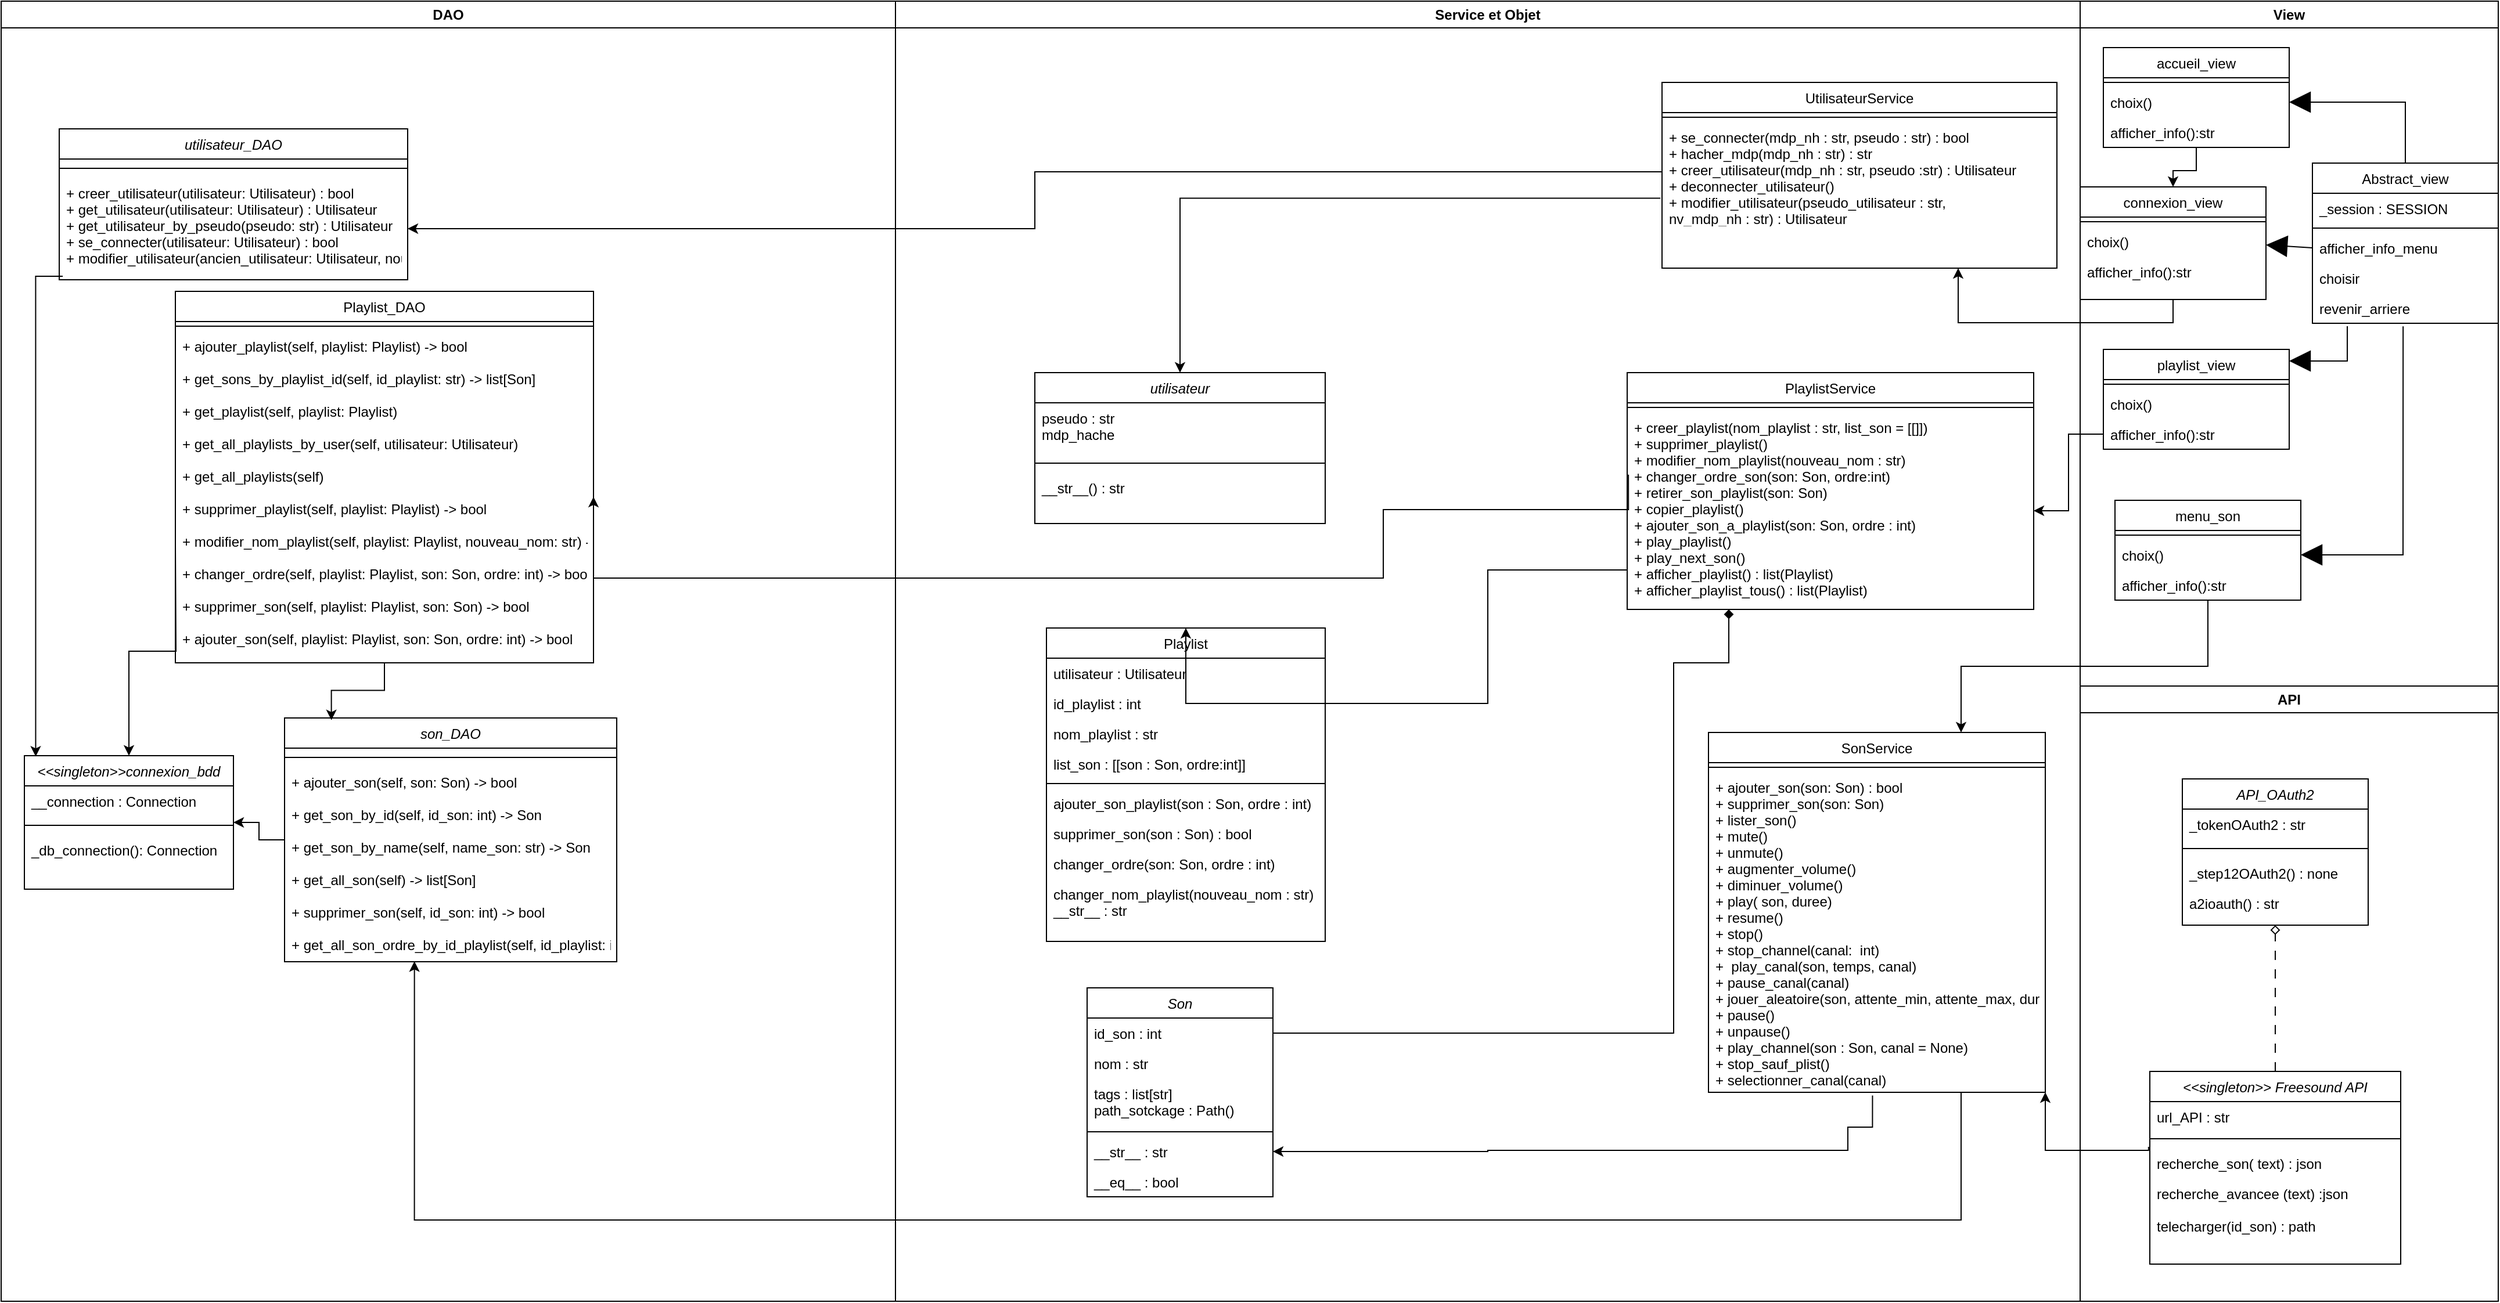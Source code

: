 <mxfile version="24.8.8">
  <diagram id="C5RBs43oDa-KdzZeNtuy" name="Page-1">
    <mxGraphModel dx="2920" dy="930" grid="1" gridSize="10" guides="1" tooltips="1" connect="1" arrows="1" fold="1" page="1" pageScale="1" pageWidth="827" pageHeight="1169" math="0" shadow="0">
      <root>
        <mxCell id="WIyWlLk6GJQsqaUBKTNV-0" />
        <mxCell id="WIyWlLk6GJQsqaUBKTNV-1" parent="WIyWlLk6GJQsqaUBKTNV-0" />
        <mxCell id="UJgr32r0x14f-edrb7Fj-38" value="View" style="swimlane;whiteSpace=wrap;html=1;" parent="WIyWlLk6GJQsqaUBKTNV-1" vertex="1">
          <mxGeometry x="1170" y="80" width="360" height="590" as="geometry" />
        </mxCell>
        <mxCell id="UJgr32r0x14f-edrb7Fj-39" value="Abstract_view" style="swimlane;fontStyle=0;align=center;verticalAlign=top;childLayout=stackLayout;horizontal=1;startSize=26;horizontalStack=0;resizeParent=1;resizeLast=0;collapsible=1;marginBottom=0;rounded=0;shadow=0;strokeWidth=1;" parent="UJgr32r0x14f-edrb7Fj-38" vertex="1">
          <mxGeometry x="200" y="139.5" width="160" height="138" as="geometry">
            <mxRectangle x="340" y="380" width="170" height="26" as="alternateBounds" />
          </mxGeometry>
        </mxCell>
        <mxCell id="UJgr32r0x14f-edrb7Fj-40" value="_session : SESSION" style="text;align=left;verticalAlign=top;spacingLeft=4;spacingRight=4;overflow=hidden;rotatable=0;points=[[0,0.5],[1,0.5]];portConstraint=eastwest;" parent="UJgr32r0x14f-edrb7Fj-39" vertex="1">
          <mxGeometry y="26" width="160" height="26" as="geometry" />
        </mxCell>
        <mxCell id="UJgr32r0x14f-edrb7Fj-41" value="" style="line;html=1;strokeWidth=1;align=left;verticalAlign=middle;spacingTop=-1;spacingLeft=3;spacingRight=3;rotatable=0;labelPosition=right;points=[];portConstraint=eastwest;" parent="UJgr32r0x14f-edrb7Fj-39" vertex="1">
          <mxGeometry y="52" width="160" height="8" as="geometry" />
        </mxCell>
        <mxCell id="UJgr32r0x14f-edrb7Fj-107" value="afficher_info_menu" style="text;align=left;verticalAlign=top;spacingLeft=4;spacingRight=4;overflow=hidden;rotatable=0;points=[[0,0.5],[1,0.5]];portConstraint=eastwest;" parent="UJgr32r0x14f-edrb7Fj-39" vertex="1">
          <mxGeometry y="60" width="160" height="26" as="geometry" />
        </mxCell>
        <mxCell id="UJgr32r0x14f-edrb7Fj-108" value="choisir" style="text;align=left;verticalAlign=top;spacingLeft=4;spacingRight=4;overflow=hidden;rotatable=0;points=[[0,0.5],[1,0.5]];portConstraint=eastwest;" parent="UJgr32r0x14f-edrb7Fj-39" vertex="1">
          <mxGeometry y="86" width="160" height="26" as="geometry" />
        </mxCell>
        <mxCell id="UJgr32r0x14f-edrb7Fj-109" value="revenir_arriere" style="text;align=left;verticalAlign=top;spacingLeft=4;spacingRight=4;overflow=hidden;rotatable=0;points=[[0,0.5],[1,0.5]];portConstraint=eastwest;" parent="UJgr32r0x14f-edrb7Fj-39" vertex="1">
          <mxGeometry y="112" width="160" height="26" as="geometry" />
        </mxCell>
        <mxCell id="VLZR5v5O_BQbN2B3aegR-58" style="edgeStyle=orthogonalEdgeStyle;rounded=0;orthogonalLoop=1;jettySize=auto;html=1;entryX=0.5;entryY=0;entryDx=0;entryDy=0;" parent="UJgr32r0x14f-edrb7Fj-38" source="UJgr32r0x14f-edrb7Fj-42" target="UJgr32r0x14f-edrb7Fj-45" edge="1">
          <mxGeometry relative="1" as="geometry" />
        </mxCell>
        <mxCell id="UJgr32r0x14f-edrb7Fj-42" value="accueil_view" style="swimlane;fontStyle=0;align=center;verticalAlign=top;childLayout=stackLayout;horizontal=1;startSize=26;horizontalStack=0;resizeParent=1;resizeLast=0;collapsible=1;marginBottom=0;rounded=0;shadow=0;strokeWidth=1;" parent="UJgr32r0x14f-edrb7Fj-38" vertex="1">
          <mxGeometry x="20" y="40" width="160" height="86" as="geometry">
            <mxRectangle x="340" y="380" width="170" height="26" as="alternateBounds" />
          </mxGeometry>
        </mxCell>
        <mxCell id="UJgr32r0x14f-edrb7Fj-44" value="" style="line;html=1;strokeWidth=1;align=left;verticalAlign=middle;spacingTop=-1;spacingLeft=3;spacingRight=3;rotatable=0;labelPosition=right;points=[];portConstraint=eastwest;" parent="UJgr32r0x14f-edrb7Fj-42" vertex="1">
          <mxGeometry y="26" width="160" height="8" as="geometry" />
        </mxCell>
        <mxCell id="VLZR5v5O_BQbN2B3aegR-35" value="choix()" style="text;align=left;verticalAlign=top;spacingLeft=4;spacingRight=4;overflow=hidden;rotatable=0;points=[[0,0.5],[1,0.5]];portConstraint=eastwest;" parent="UJgr32r0x14f-edrb7Fj-42" vertex="1">
          <mxGeometry y="34" width="160" height="26" as="geometry" />
        </mxCell>
        <mxCell id="VLZR5v5O_BQbN2B3aegR-39" value="afficher_info():str" style="text;align=left;verticalAlign=top;spacingLeft=4;spacingRight=4;overflow=hidden;rotatable=0;points=[[0,0.5],[1,0.5]];portConstraint=eastwest;" parent="UJgr32r0x14f-edrb7Fj-42" vertex="1">
          <mxGeometry y="60" width="160" height="26" as="geometry" />
        </mxCell>
        <mxCell id="UJgr32r0x14f-edrb7Fj-45" value="connexion_view" style="swimlane;fontStyle=0;align=center;verticalAlign=top;childLayout=stackLayout;horizontal=1;startSize=26;horizontalStack=0;resizeParent=1;resizeLast=0;collapsible=1;marginBottom=0;rounded=0;shadow=0;strokeWidth=1;" parent="UJgr32r0x14f-edrb7Fj-38" vertex="1">
          <mxGeometry y="160" width="160" height="97" as="geometry">
            <mxRectangle x="340" y="380" width="170" height="26" as="alternateBounds" />
          </mxGeometry>
        </mxCell>
        <mxCell id="UJgr32r0x14f-edrb7Fj-47" value="" style="line;html=1;strokeWidth=1;align=left;verticalAlign=middle;spacingTop=-1;spacingLeft=3;spacingRight=3;rotatable=0;labelPosition=right;points=[];portConstraint=eastwest;" parent="UJgr32r0x14f-edrb7Fj-45" vertex="1">
          <mxGeometry y="26" width="160" height="8" as="geometry" />
        </mxCell>
        <mxCell id="VLZR5v5O_BQbN2B3aegR-36" value="choix()" style="text;align=left;verticalAlign=top;spacingLeft=4;spacingRight=4;overflow=hidden;rotatable=0;points=[[0,0.5],[1,0.5]];portConstraint=eastwest;" parent="UJgr32r0x14f-edrb7Fj-45" vertex="1">
          <mxGeometry y="34" width="160" height="26" as="geometry" />
        </mxCell>
        <mxCell id="VLZR5v5O_BQbN2B3aegR-40" value="afficher_info():str" style="text;align=left;verticalAlign=top;spacingLeft=4;spacingRight=4;overflow=hidden;rotatable=0;points=[[0,0.5],[1,0.5]];portConstraint=eastwest;" parent="UJgr32r0x14f-edrb7Fj-45" vertex="1">
          <mxGeometry y="60" width="160" height="26" as="geometry" />
        </mxCell>
        <mxCell id="UJgr32r0x14f-edrb7Fj-51" value="playlist_view" style="swimlane;fontStyle=0;align=center;verticalAlign=top;childLayout=stackLayout;horizontal=1;startSize=26;horizontalStack=0;resizeParent=1;resizeLast=0;collapsible=1;marginBottom=0;rounded=0;shadow=0;strokeWidth=1;" parent="UJgr32r0x14f-edrb7Fj-38" vertex="1">
          <mxGeometry x="20" y="300" width="160" height="86" as="geometry">
            <mxRectangle x="340" y="380" width="170" height="26" as="alternateBounds" />
          </mxGeometry>
        </mxCell>
        <mxCell id="UJgr32r0x14f-edrb7Fj-53" value="" style="line;html=1;strokeWidth=1;align=left;verticalAlign=middle;spacingTop=-1;spacingLeft=3;spacingRight=3;rotatable=0;labelPosition=right;points=[];portConstraint=eastwest;" parent="UJgr32r0x14f-edrb7Fj-51" vertex="1">
          <mxGeometry y="26" width="160" height="8" as="geometry" />
        </mxCell>
        <mxCell id="VLZR5v5O_BQbN2B3aegR-37" value="choix()" style="text;align=left;verticalAlign=top;spacingLeft=4;spacingRight=4;overflow=hidden;rotatable=0;points=[[0,0.5],[1,0.5]];portConstraint=eastwest;" parent="UJgr32r0x14f-edrb7Fj-51" vertex="1">
          <mxGeometry y="34" width="160" height="26" as="geometry" />
        </mxCell>
        <mxCell id="VLZR5v5O_BQbN2B3aegR-42" value="afficher_info():str" style="text;align=left;verticalAlign=top;spacingLeft=4;spacingRight=4;overflow=hidden;rotatable=0;points=[[0,0.5],[1,0.5]];portConstraint=eastwest;" parent="UJgr32r0x14f-edrb7Fj-51" vertex="1">
          <mxGeometry y="60" width="160" height="26" as="geometry" />
        </mxCell>
        <mxCell id="xGXVGMgRgatBavG7CIp4-12" value="menu_son" style="swimlane;fontStyle=0;align=center;verticalAlign=top;childLayout=stackLayout;horizontal=1;startSize=26;horizontalStack=0;resizeParent=1;resizeLast=0;collapsible=1;marginBottom=0;rounded=0;shadow=0;strokeWidth=1;" parent="UJgr32r0x14f-edrb7Fj-38" vertex="1">
          <mxGeometry x="30" y="430" width="160" height="86" as="geometry">
            <mxRectangle x="340" y="380" width="170" height="26" as="alternateBounds" />
          </mxGeometry>
        </mxCell>
        <mxCell id="xGXVGMgRgatBavG7CIp4-13" value="" style="line;html=1;strokeWidth=1;align=left;verticalAlign=middle;spacingTop=-1;spacingLeft=3;spacingRight=3;rotatable=0;labelPosition=right;points=[];portConstraint=eastwest;" parent="xGXVGMgRgatBavG7CIp4-12" vertex="1">
          <mxGeometry y="26" width="160" height="8" as="geometry" />
        </mxCell>
        <mxCell id="xGXVGMgRgatBavG7CIp4-14" value="choix()" style="text;align=left;verticalAlign=top;spacingLeft=4;spacingRight=4;overflow=hidden;rotatable=0;points=[[0,0.5],[1,0.5]];portConstraint=eastwest;" parent="xGXVGMgRgatBavG7CIp4-12" vertex="1">
          <mxGeometry y="34" width="160" height="26" as="geometry" />
        </mxCell>
        <mxCell id="xGXVGMgRgatBavG7CIp4-15" value="afficher_info():str" style="text;align=left;verticalAlign=top;spacingLeft=4;spacingRight=4;overflow=hidden;rotatable=0;points=[[0,0.5],[1,0.5]];portConstraint=eastwest;" parent="xGXVGMgRgatBavG7CIp4-12" vertex="1">
          <mxGeometry y="60" width="160" height="26" as="geometry" />
        </mxCell>
        <mxCell id="QGiDM8GwNloymbUeOode-0" value="" style="endArrow=block;endSize=16;endFill=1;html=1;rounded=0;exitX=0.5;exitY=0;exitDx=0;exitDy=0;entryX=1;entryY=0.5;entryDx=0;entryDy=0;" edge="1" parent="UJgr32r0x14f-edrb7Fj-38" source="UJgr32r0x14f-edrb7Fj-39" target="VLZR5v5O_BQbN2B3aegR-35">
          <mxGeometry x="0.059" y="-28" width="160" relative="1" as="geometry">
            <mxPoint x="250" y="50.0" as="sourcePoint" />
            <mxPoint x="410" y="50.0" as="targetPoint" />
            <Array as="points">
              <mxPoint x="280" y="87" />
            </Array>
            <mxPoint as="offset" />
          </mxGeometry>
        </mxCell>
        <mxCell id="QGiDM8GwNloymbUeOode-3" value="" style="endArrow=block;endSize=16;endFill=1;html=1;rounded=0;exitX=0;exitY=0.5;exitDx=0;exitDy=0;entryX=1;entryY=0.5;entryDx=0;entryDy=0;" edge="1" parent="UJgr32r0x14f-edrb7Fj-38" source="UJgr32r0x14f-edrb7Fj-107">
          <mxGeometry x="0.059" y="-28" width="160" relative="1" as="geometry">
            <mxPoint x="280" y="255.5" as="sourcePoint" />
            <mxPoint x="160" y="210" as="targetPoint" />
            <Array as="points" />
            <mxPoint as="offset" />
          </mxGeometry>
        </mxCell>
        <mxCell id="QGiDM8GwNloymbUeOode-4" value="" style="endArrow=block;endSize=16;endFill=1;html=1;rounded=0;entryX=1;entryY=0.5;entryDx=0;entryDy=0;" edge="1" parent="UJgr32r0x14f-edrb7Fj-38">
          <mxGeometry x="0.059" y="-28" width="160" relative="1" as="geometry">
            <mxPoint x="230" y="280" as="sourcePoint" />
            <mxPoint x="180" y="310" as="targetPoint" />
            <Array as="points">
              <mxPoint x="230" y="310" />
            </Array>
            <mxPoint as="offset" />
          </mxGeometry>
        </mxCell>
        <mxCell id="QGiDM8GwNloymbUeOode-9" value="" style="endArrow=block;endSize=16;endFill=1;html=1;rounded=0;exitX=0.488;exitY=1.1;exitDx=0;exitDy=0;exitPerimeter=0;entryX=1;entryY=0.5;entryDx=0;entryDy=0;" edge="1" parent="UJgr32r0x14f-edrb7Fj-38" source="UJgr32r0x14f-edrb7Fj-109" target="xGXVGMgRgatBavG7CIp4-14">
          <mxGeometry x="0.059" y="-28" width="160" relative="1" as="geometry">
            <mxPoint x="240" y="290" as="sourcePoint" />
            <mxPoint x="278" y="490" as="targetPoint" />
            <Array as="points">
              <mxPoint x="278" y="477" />
            </Array>
            <mxPoint as="offset" />
          </mxGeometry>
        </mxCell>
        <mxCell id="UJgr32r0x14f-edrb7Fj-54" value="API" style="swimlane;whiteSpace=wrap;html=1;" parent="WIyWlLk6GJQsqaUBKTNV-1" vertex="1">
          <mxGeometry x="1170" y="670" width="360" height="530" as="geometry">
            <mxRectangle x="1170" y="670" width="60" height="30" as="alternateBounds" />
          </mxGeometry>
        </mxCell>
        <mxCell id="UJgr32r0x14f-edrb7Fj-5" value="&lt;&lt;singleton&gt;&gt; Freesound API" style="swimlane;fontStyle=2;align=center;verticalAlign=top;childLayout=stackLayout;horizontal=1;startSize=26;horizontalStack=0;resizeParent=1;resizeLast=0;collapsible=1;marginBottom=0;rounded=0;shadow=0;strokeWidth=1;" parent="UJgr32r0x14f-edrb7Fj-54" vertex="1">
          <mxGeometry x="60" y="332" width="216" height="166" as="geometry">
            <mxRectangle x="230" y="140" width="160" height="26" as="alternateBounds" />
          </mxGeometry>
        </mxCell>
        <mxCell id="UJgr32r0x14f-edrb7Fj-6" value="url_API : str" style="text;align=left;verticalAlign=top;spacingLeft=4;spacingRight=4;overflow=hidden;rotatable=0;points=[[0,0.5],[1,0.5]];portConstraint=eastwest;" parent="UJgr32r0x14f-edrb7Fj-5" vertex="1">
          <mxGeometry y="26" width="216" height="24" as="geometry" />
        </mxCell>
        <mxCell id="UJgr32r0x14f-edrb7Fj-10" value="" style="line;html=1;strokeWidth=1;align=left;verticalAlign=middle;spacingTop=-1;spacingLeft=3;spacingRight=3;rotatable=0;labelPosition=right;points=[];portConstraint=eastwest;" parent="UJgr32r0x14f-edrb7Fj-5" vertex="1">
          <mxGeometry y="50" width="216" height="16" as="geometry" />
        </mxCell>
        <mxCell id="UJgr32r0x14f-edrb7Fj-11" value="recherche_son( text) : json" style="text;align=left;verticalAlign=top;spacingLeft=4;spacingRight=4;overflow=hidden;rotatable=0;points=[[0,0.5],[1,0.5]];portConstraint=eastwest;rounded=0;shadow=0;html=0;" parent="UJgr32r0x14f-edrb7Fj-5" vertex="1">
          <mxGeometry y="66" width="216" height="26" as="geometry" />
        </mxCell>
        <mxCell id="UJgr32r0x14f-edrb7Fj-12" value="recherche_avancee (text) :json" style="text;align=left;verticalAlign=top;spacingLeft=4;spacingRight=4;overflow=hidden;rotatable=0;points=[[0,0.5],[1,0.5]];portConstraint=eastwest;" parent="UJgr32r0x14f-edrb7Fj-5" vertex="1">
          <mxGeometry y="92" width="216" height="28" as="geometry" />
        </mxCell>
        <mxCell id="k4YyRH8g6qEMDZz-mZ2C-24" value="telecharger(id_son) : path" style="text;align=left;verticalAlign=top;spacingLeft=4;spacingRight=4;overflow=hidden;rotatable=0;points=[[0,0.5],[1,0.5]];portConstraint=eastwest;rounded=0;shadow=0;html=0;" parent="UJgr32r0x14f-edrb7Fj-5" vertex="1">
          <mxGeometry y="120" width="216" height="26" as="geometry" />
        </mxCell>
        <mxCell id="UJgr32r0x14f-edrb7Fj-13" value="API_OAuth2" style="swimlane;fontStyle=2;align=center;verticalAlign=top;childLayout=stackLayout;horizontal=1;startSize=26;horizontalStack=0;resizeParent=1;resizeLast=0;collapsible=1;marginBottom=0;rounded=0;shadow=0;strokeWidth=1;" parent="UJgr32r0x14f-edrb7Fj-54" vertex="1">
          <mxGeometry x="88" y="80" width="160" height="126" as="geometry">
            <mxRectangle x="230" y="140" width="160" height="26" as="alternateBounds" />
          </mxGeometry>
        </mxCell>
        <mxCell id="UJgr32r0x14f-edrb7Fj-14" value="_tokenOAuth2 : str" style="text;align=left;verticalAlign=top;spacingLeft=4;spacingRight=4;overflow=hidden;rotatable=0;points=[[0,0.5],[1,0.5]];portConstraint=eastwest;" parent="UJgr32r0x14f-edrb7Fj-13" vertex="1">
          <mxGeometry y="26" width="160" height="26" as="geometry" />
        </mxCell>
        <mxCell id="UJgr32r0x14f-edrb7Fj-18" value="" style="line;html=1;strokeWidth=1;align=left;verticalAlign=middle;spacingTop=-1;spacingLeft=3;spacingRight=3;rotatable=0;labelPosition=right;points=[];portConstraint=eastwest;" parent="UJgr32r0x14f-edrb7Fj-13" vertex="1">
          <mxGeometry y="52" width="160" height="16" as="geometry" />
        </mxCell>
        <mxCell id="UJgr32r0x14f-edrb7Fj-19" value="_step12OAuth2() : none" style="text;align=left;verticalAlign=top;spacingLeft=4;spacingRight=4;overflow=hidden;rotatable=0;points=[[0,0.5],[1,0.5]];portConstraint=eastwest;rounded=0;shadow=0;html=0;" parent="UJgr32r0x14f-edrb7Fj-13" vertex="1">
          <mxGeometry y="68" width="160" height="26" as="geometry" />
        </mxCell>
        <mxCell id="UJgr32r0x14f-edrb7Fj-20" value="a2ioauth() : str" style="text;align=left;verticalAlign=top;spacingLeft=4;spacingRight=4;overflow=hidden;rotatable=0;points=[[0,0.5],[1,0.5]];portConstraint=eastwest;" parent="UJgr32r0x14f-edrb7Fj-13" vertex="1">
          <mxGeometry y="94" width="160" height="32" as="geometry" />
        </mxCell>
        <mxCell id="UJgr32r0x14f-edrb7Fj-104" style="edgeStyle=orthogonalEdgeStyle;rounded=0;orthogonalLoop=1;jettySize=auto;html=1;endArrow=diamond;endFill=0;dashed=1;dashPattern=8 8;" parent="UJgr32r0x14f-edrb7Fj-54" source="UJgr32r0x14f-edrb7Fj-5" target="UJgr32r0x14f-edrb7Fj-13" edge="1">
          <mxGeometry relative="1" as="geometry">
            <mxPoint x="170" y="210" as="targetPoint" />
          </mxGeometry>
        </mxCell>
        <mxCell id="UJgr32r0x14f-edrb7Fj-88" value="Service et Objet" style="swimlane;whiteSpace=wrap;html=1;startSize=23;" parent="WIyWlLk6GJQsqaUBKTNV-1" vertex="1">
          <mxGeometry x="150" y="80" width="1020" height="1120" as="geometry" />
        </mxCell>
        <mxCell id="k4YyRH8g6qEMDZz-mZ2C-4" value="Son" style="swimlane;fontStyle=2;align=center;verticalAlign=top;childLayout=stackLayout;horizontal=1;startSize=26;horizontalStack=0;resizeParent=1;resizeLast=0;collapsible=1;marginBottom=0;rounded=0;shadow=0;strokeWidth=1;" parent="UJgr32r0x14f-edrb7Fj-88" vertex="1">
          <mxGeometry x="165" y="850" width="160" height="180" as="geometry">
            <mxRectangle x="230" y="140" width="160" height="26" as="alternateBounds" />
          </mxGeometry>
        </mxCell>
        <mxCell id="k4YyRH8g6qEMDZz-mZ2C-5" value="id_son : int" style="text;align=left;verticalAlign=top;spacingLeft=4;spacingRight=4;overflow=hidden;rotatable=0;points=[[0,0.5],[1,0.5]];portConstraint=eastwest;rounded=0;shadow=0;html=0;" parent="k4YyRH8g6qEMDZz-mZ2C-4" vertex="1">
          <mxGeometry y="26" width="160" height="26" as="geometry" />
        </mxCell>
        <mxCell id="k4YyRH8g6qEMDZz-mZ2C-6" value="nom : str" style="text;align=left;verticalAlign=top;spacingLeft=4;spacingRight=4;overflow=hidden;rotatable=0;points=[[0,0.5],[1,0.5]];portConstraint=eastwest;rounded=0;shadow=0;html=0;" parent="k4YyRH8g6qEMDZz-mZ2C-4" vertex="1">
          <mxGeometry y="52" width="160" height="26" as="geometry" />
        </mxCell>
        <mxCell id="k4YyRH8g6qEMDZz-mZ2C-7" value="tags : list[str]&#xa;path_sotckage : Path()" style="text;align=left;verticalAlign=top;spacingLeft=4;spacingRight=4;overflow=hidden;rotatable=0;points=[[0,0.5],[1,0.5]];portConstraint=eastwest;rounded=0;shadow=0;html=0;" parent="k4YyRH8g6qEMDZz-mZ2C-4" vertex="1">
          <mxGeometry y="78" width="160" height="42" as="geometry" />
        </mxCell>
        <mxCell id="k4YyRH8g6qEMDZz-mZ2C-8" value="" style="line;html=1;strokeWidth=1;align=left;verticalAlign=middle;spacingTop=-1;spacingLeft=3;spacingRight=3;rotatable=0;labelPosition=right;points=[];portConstraint=eastwest;" parent="k4YyRH8g6qEMDZz-mZ2C-4" vertex="1">
          <mxGeometry y="120" width="160" height="8" as="geometry" />
        </mxCell>
        <mxCell id="k4YyRH8g6qEMDZz-mZ2C-9" value="__str__ : str" style="text;align=left;verticalAlign=top;spacingLeft=4;spacingRight=4;overflow=hidden;rotatable=0;points=[[0,0.5],[1,0.5]];portConstraint=eastwest;" parent="k4YyRH8g6qEMDZz-mZ2C-4" vertex="1">
          <mxGeometry y="128" width="160" height="26" as="geometry" />
        </mxCell>
        <mxCell id="k4YyRH8g6qEMDZz-mZ2C-10" value="__eq__ : bool" style="text;align=left;verticalAlign=top;spacingLeft=4;spacingRight=4;overflow=hidden;rotatable=0;points=[[0,0.5],[1,0.5]];portConstraint=eastwest;" parent="k4YyRH8g6qEMDZz-mZ2C-4" vertex="1">
          <mxGeometry y="154" width="160" height="26" as="geometry" />
        </mxCell>
        <mxCell id="VLZR5v5O_BQbN2B3aegR-53" style="edgeStyle=orthogonalEdgeStyle;rounded=0;orthogonalLoop=1;jettySize=auto;html=1;endArrow=diamond;endFill=1;exitX=1;exitY=0.5;exitDx=0;exitDy=0;entryX=0.25;entryY=1;entryDx=0;entryDy=0;" parent="UJgr32r0x14f-edrb7Fj-88" source="k4YyRH8g6qEMDZz-mZ2C-5" target="7O-AZKerB7MyMsO3pKYQ-2" edge="1">
          <mxGeometry relative="1" as="geometry">
            <mxPoint x="446.56" y="907.96" as="sourcePoint" />
            <mxPoint x="669.0" y="670.0" as="targetPoint" />
            <Array as="points">
              <mxPoint x="670" y="889" />
              <mxPoint x="670" y="570" />
              <mxPoint x="718" y="570" />
            </Array>
          </mxGeometry>
        </mxCell>
        <mxCell id="k4YyRH8g6qEMDZz-mZ2C-11" value="Playlist" style="swimlane;fontStyle=0;align=center;verticalAlign=top;childLayout=stackLayout;horizontal=1;startSize=26;horizontalStack=0;resizeParent=1;resizeLast=0;collapsible=1;marginBottom=0;rounded=0;shadow=0;strokeWidth=1;" parent="UJgr32r0x14f-edrb7Fj-88" vertex="1">
          <mxGeometry x="130" y="540" width="240" height="270" as="geometry">
            <mxRectangle x="550" y="140" width="160" height="26" as="alternateBounds" />
          </mxGeometry>
        </mxCell>
        <mxCell id="k4YyRH8g6qEMDZz-mZ2C-12" value="utilisateur : Utilisateur" style="text;align=left;verticalAlign=top;spacingLeft=4;spacingRight=4;overflow=hidden;rotatable=0;points=[[0,0.5],[1,0.5]];portConstraint=eastwest;" parent="k4YyRH8g6qEMDZz-mZ2C-11" vertex="1">
          <mxGeometry y="26" width="240" height="26" as="geometry" />
        </mxCell>
        <mxCell id="k4YyRH8g6qEMDZz-mZ2C-13" value="id_playlist : int" style="text;align=left;verticalAlign=top;spacingLeft=4;spacingRight=4;overflow=hidden;rotatable=0;points=[[0,0.5],[1,0.5]];portConstraint=eastwest;" parent="k4YyRH8g6qEMDZz-mZ2C-11" vertex="1">
          <mxGeometry y="52" width="240" height="26" as="geometry" />
        </mxCell>
        <mxCell id="k4YyRH8g6qEMDZz-mZ2C-14" value="nom_playlist : str" style="text;align=left;verticalAlign=top;spacingLeft=4;spacingRight=4;overflow=hidden;rotatable=0;points=[[0,0.5],[1,0.5]];portConstraint=eastwest;" parent="k4YyRH8g6qEMDZz-mZ2C-11" vertex="1">
          <mxGeometry y="78" width="240" height="26" as="geometry" />
        </mxCell>
        <mxCell id="k4YyRH8g6qEMDZz-mZ2C-15" value="list_son : [[son : Son, ordre:int]]" style="text;align=left;verticalAlign=top;spacingLeft=4;spacingRight=4;overflow=hidden;rotatable=0;points=[[0,0.5],[1,0.5]];portConstraint=eastwest;" parent="k4YyRH8g6qEMDZz-mZ2C-11" vertex="1">
          <mxGeometry y="104" width="240" height="26" as="geometry" />
        </mxCell>
        <mxCell id="k4YyRH8g6qEMDZz-mZ2C-16" value="" style="line;html=1;strokeWidth=1;align=left;verticalAlign=middle;spacingTop=-1;spacingLeft=3;spacingRight=3;rotatable=0;labelPosition=right;points=[];portConstraint=eastwest;" parent="k4YyRH8g6qEMDZz-mZ2C-11" vertex="1">
          <mxGeometry y="130" width="240" height="8" as="geometry" />
        </mxCell>
        <mxCell id="k4YyRH8g6qEMDZz-mZ2C-17" value="ajouter_son_playlist(son : Son, ordre : int)" style="text;align=left;verticalAlign=top;spacingLeft=4;spacingRight=4;overflow=hidden;rotatable=0;points=[[0,0.5],[1,0.5]];portConstraint=eastwest;" parent="k4YyRH8g6qEMDZz-mZ2C-11" vertex="1">
          <mxGeometry y="138" width="240" height="26" as="geometry" />
        </mxCell>
        <mxCell id="k4YyRH8g6qEMDZz-mZ2C-18" value="supprimer_son(son : Son) : bool" style="text;align=left;verticalAlign=top;spacingLeft=4;spacingRight=4;overflow=hidden;rotatable=0;points=[[0,0.5],[1,0.5]];portConstraint=eastwest;" parent="k4YyRH8g6qEMDZz-mZ2C-11" vertex="1">
          <mxGeometry y="164" width="240" height="26" as="geometry" />
        </mxCell>
        <mxCell id="k4YyRH8g6qEMDZz-mZ2C-19" value="changer_ordre(son: Son, ordre : int)" style="text;align=left;verticalAlign=top;spacingLeft=4;spacingRight=4;overflow=hidden;rotatable=0;points=[[0,0.5],[1,0.5]];portConstraint=eastwest;" parent="k4YyRH8g6qEMDZz-mZ2C-11" vertex="1">
          <mxGeometry y="190" width="240" height="26" as="geometry" />
        </mxCell>
        <mxCell id="k4YyRH8g6qEMDZz-mZ2C-20" value="changer_nom_playlist(nouveau_nom : str)&#xa;__str__ : str" style="text;align=left;verticalAlign=top;spacingLeft=4;spacingRight=4;overflow=hidden;rotatable=0;points=[[0,0.5],[1,0.5]];portConstraint=eastwest;" parent="k4YyRH8g6qEMDZz-mZ2C-11" vertex="1">
          <mxGeometry y="216" width="240" height="44" as="geometry" />
        </mxCell>
        <mxCell id="zkfFHV4jXpPFQw0GAbJ--0" value="utilisateur" style="swimlane;fontStyle=2;align=center;verticalAlign=top;childLayout=stackLayout;horizontal=1;startSize=26;horizontalStack=0;resizeParent=1;resizeLast=0;collapsible=1;marginBottom=0;rounded=0;shadow=0;strokeWidth=1;" parent="UJgr32r0x14f-edrb7Fj-88" vertex="1">
          <mxGeometry x="120" y="320" width="250" height="130" as="geometry">
            <mxRectangle x="230" y="140" width="160" height="26" as="alternateBounds" />
          </mxGeometry>
        </mxCell>
        <mxCell id="zkfFHV4jXpPFQw0GAbJ--1" value="pseudo : str&#xa;mdp_hache" style="text;align=left;verticalAlign=top;spacingLeft=4;spacingRight=4;overflow=hidden;rotatable=0;points=[[0,0.5],[1,0.5]];portConstraint=eastwest;" parent="zkfFHV4jXpPFQw0GAbJ--0" vertex="1">
          <mxGeometry y="26" width="250" height="44" as="geometry" />
        </mxCell>
        <mxCell id="zkfFHV4jXpPFQw0GAbJ--4" value="" style="line;html=1;strokeWidth=1;align=left;verticalAlign=middle;spacingTop=-1;spacingLeft=3;spacingRight=3;rotatable=0;labelPosition=right;points=[];portConstraint=eastwest;" parent="zkfFHV4jXpPFQw0GAbJ--0" vertex="1">
          <mxGeometry y="70" width="250" height="16" as="geometry" />
        </mxCell>
        <mxCell id="HvgJ_urgUsE3PVji6OEo-0" value="__str__() : str" style="text;align=left;verticalAlign=top;spacingLeft=4;spacingRight=4;overflow=hidden;rotatable=0;points=[[0,0.5],[1,0.5]];portConstraint=eastwest;" parent="zkfFHV4jXpPFQw0GAbJ--0" vertex="1">
          <mxGeometry y="86" width="250" height="34" as="geometry" />
        </mxCell>
        <mxCell id="7O-AZKerB7MyMsO3pKYQ-2" value="PlaylistService" style="swimlane;fontStyle=0;align=center;verticalAlign=top;childLayout=stackLayout;horizontal=1;startSize=26;horizontalStack=0;resizeParent=1;resizeLast=0;collapsible=1;marginBottom=0;rounded=0;shadow=0;strokeWidth=1;" parent="UJgr32r0x14f-edrb7Fj-88" vertex="1">
          <mxGeometry x="630" y="320" width="350" height="204" as="geometry">
            <mxRectangle x="550" y="140" width="160" height="26" as="alternateBounds" />
          </mxGeometry>
        </mxCell>
        <mxCell id="7O-AZKerB7MyMsO3pKYQ-7" value="" style="line;html=1;strokeWidth=1;align=left;verticalAlign=middle;spacingTop=-1;spacingLeft=3;spacingRight=3;rotatable=0;labelPosition=right;points=[];portConstraint=eastwest;" parent="7O-AZKerB7MyMsO3pKYQ-2" vertex="1">
          <mxGeometry y="26" width="350" height="8" as="geometry" />
        </mxCell>
        <mxCell id="7O-AZKerB7MyMsO3pKYQ-13" value="+ creer_playlist(nom_playlist : str, list_son = [[]])&#xa;+ supprimer_playlist() &#xa;+ modifier_nom_playlist(nouveau_nom : str)&#xa;+ changer_ordre_son(son: Son, ordre:int)&#xa;+ retirer_son_playlist(son: Son)&#xa;+ copier_playlist()&#xa;+ ajouter_son_a_playlist(son: Son, ordre : int)&#xa;+ play_playlist()&#xa;+ play_next_son()&#xa;+ afficher_playlist() : list(Playlist)&#xa;+ afficher_playlist_tous() : list(Playlist)&#xa;" style="text;align=left;verticalAlign=top;spacingLeft=4;spacingRight=4;overflow=hidden;rotatable=0;points=[[0,0.5],[1,0.5]];portConstraint=eastwest;" parent="7O-AZKerB7MyMsO3pKYQ-2" vertex="1">
          <mxGeometry y="34" width="350" height="170" as="geometry" />
        </mxCell>
        <mxCell id="7O-AZKerB7MyMsO3pKYQ-14" value="UtilisateurService" style="swimlane;fontStyle=0;align=center;verticalAlign=top;childLayout=stackLayout;horizontal=1;startSize=26;horizontalStack=0;resizeParent=1;resizeLast=0;collapsible=1;marginBottom=0;rounded=0;shadow=0;strokeWidth=1;" parent="UJgr32r0x14f-edrb7Fj-88" vertex="1">
          <mxGeometry x="660" y="70" width="340" height="160" as="geometry">
            <mxRectangle x="550" y="140" width="160" height="26" as="alternateBounds" />
          </mxGeometry>
        </mxCell>
        <mxCell id="7O-AZKerB7MyMsO3pKYQ-16" value="" style="line;html=1;strokeWidth=1;align=left;verticalAlign=middle;spacingTop=-1;spacingLeft=3;spacingRight=3;rotatable=0;labelPosition=right;points=[];portConstraint=eastwest;" parent="7O-AZKerB7MyMsO3pKYQ-14" vertex="1">
          <mxGeometry y="26" width="340" height="8" as="geometry" />
        </mxCell>
        <mxCell id="7O-AZKerB7MyMsO3pKYQ-17" value="+ se_connecter(mdp_nh : str, pseudo : str) : bool&#xa;+ hacher_mdp(mdp_nh : str) : str&#xa;+ creer_utilisateur(mdp_nh : str, pseudo :str) : Utilisateur&#xa;+ deconnecter_utilisateur()&#xa;+ modifier_utilisateur(pseudo_utilisateur : str, &#xa;nv_mdp_nh : str) : Utilisateur&#xa;&#xa;" style="text;align=left;verticalAlign=top;spacingLeft=4;spacingRight=4;overflow=hidden;rotatable=0;points=[[0,0.5],[1,0.5]];portConstraint=eastwest;" parent="7O-AZKerB7MyMsO3pKYQ-14" vertex="1">
          <mxGeometry y="34" width="340" height="86" as="geometry" />
        </mxCell>
        <mxCell id="VLZR5v5O_BQbN2B3aegR-51" style="edgeStyle=orthogonalEdgeStyle;rounded=0;orthogonalLoop=1;jettySize=auto;html=1;exitX=-0.004;exitY=0.765;exitDx=0;exitDy=0;exitPerimeter=0;" parent="UJgr32r0x14f-edrb7Fj-88" source="7O-AZKerB7MyMsO3pKYQ-17" target="zkfFHV4jXpPFQw0GAbJ--0" edge="1">
          <mxGeometry relative="1" as="geometry">
            <mxPoint x="790" y="250" as="sourcePoint" />
          </mxGeometry>
        </mxCell>
        <mxCell id="HvgJ_urgUsE3PVji6OEo-1" value="" style="edgeStyle=orthogonalEdgeStyle;rounded=0;orthogonalLoop=1;jettySize=auto;html=1;entryX=0.5;entryY=0;entryDx=0;entryDy=0;exitX=0;exitY=0.5;exitDx=0;exitDy=0;" parent="UJgr32r0x14f-edrb7Fj-88" source="7O-AZKerB7MyMsO3pKYQ-13" target="k4YyRH8g6qEMDZz-mZ2C-11" edge="1">
          <mxGeometry relative="1" as="geometry">
            <mxPoint x="750" y="560" as="sourcePoint" />
            <mxPoint x="-120" y="731" as="targetPoint" />
            <Array as="points">
              <mxPoint x="630" y="490" />
              <mxPoint x="510" y="490" />
              <mxPoint x="510" y="605" />
            </Array>
          </mxGeometry>
        </mxCell>
        <mxCell id="7O-AZKerB7MyMsO3pKYQ-24" style="edgeStyle=orthogonalEdgeStyle;rounded=0;orthogonalLoop=1;jettySize=auto;html=1;exitX=0.75;exitY=1;exitDx=0;exitDy=0;entryX=0.391;entryY=0.998;entryDx=0;entryDy=0;entryPerimeter=0;" parent="WIyWlLk6GJQsqaUBKTNV-1" source="xGXVGMgRgatBavG7CIp4-3" target="UJgr32r0x14f-edrb7Fj-100" edge="1">
          <mxGeometry relative="1" as="geometry">
            <mxPoint x="1037" y="1070" as="sourcePoint" />
            <mxPoint x="-270" y="1130" as="targetPoint" />
            <Array as="points">
              <mxPoint x="1067" y="1130" />
              <mxPoint x="-264" y="1130" />
            </Array>
          </mxGeometry>
        </mxCell>
        <mxCell id="7O-AZKerB7MyMsO3pKYQ-31" style="edgeStyle=orthogonalEdgeStyle;rounded=0;orthogonalLoop=1;jettySize=auto;html=1;exitX=0;exitY=0.5;exitDx=0;exitDy=0;" parent="WIyWlLk6GJQsqaUBKTNV-1" source="7O-AZKerB7MyMsO3pKYQ-17" edge="1" target="k4YyRH8g6qEMDZz-mZ2C-1">
          <mxGeometry relative="1" as="geometry">
            <mxPoint x="490" y="500" as="sourcePoint" />
            <mxPoint x="-270" y="268" as="targetPoint" />
          </mxGeometry>
        </mxCell>
        <mxCell id="xGXVGMgRgatBavG7CIp4-2" value="" style="edgeStyle=orthogonalEdgeStyle;rounded=0;orthogonalLoop=1;jettySize=auto;html=1;entryX=1;entryY=0.5;entryDx=0;entryDy=0;exitX=0.003;exitY=0.317;exitDx=0;exitDy=0;exitPerimeter=0;" parent="WIyWlLk6GJQsqaUBKTNV-1" source="7O-AZKerB7MyMsO3pKYQ-13" target="UJgr32r0x14f-edrb7Fj-134" edge="1">
          <mxGeometry relative="1" as="geometry">
            <mxPoint x="641" y="516" as="sourcePoint" />
            <mxPoint x="640" y="585" as="targetPoint" />
            <Array as="points">
              <mxPoint x="570" y="518" />
              <mxPoint x="570" y="577" />
            </Array>
          </mxGeometry>
        </mxCell>
        <mxCell id="xGXVGMgRgatBavG7CIp4-3" value="SonService" style="swimlane;fontStyle=0;align=center;verticalAlign=top;childLayout=stackLayout;horizontal=1;startSize=26;horizontalStack=0;resizeParent=1;resizeLast=0;collapsible=1;marginBottom=0;rounded=0;shadow=0;strokeWidth=1;" parent="WIyWlLk6GJQsqaUBKTNV-1" vertex="1">
          <mxGeometry x="850" y="710" width="290" height="310" as="geometry">
            <mxRectangle x="550" y="140" width="160" height="26" as="alternateBounds" />
          </mxGeometry>
        </mxCell>
        <mxCell id="xGXVGMgRgatBavG7CIp4-5" value="" style="line;html=1;strokeWidth=1;align=left;verticalAlign=middle;spacingTop=-1;spacingLeft=3;spacingRight=3;rotatable=0;labelPosition=right;points=[];portConstraint=eastwest;" parent="xGXVGMgRgatBavG7CIp4-3" vertex="1">
          <mxGeometry y="26" width="290" height="8" as="geometry" />
        </mxCell>
        <mxCell id="xGXVGMgRgatBavG7CIp4-6" value="+ ajouter_son(son: Son) : bool&#xa;+ supprimer_son(son: Son)&#xa;+ lister_son()&#xa;+ mute()&#xa;+ unmute()&#xa;+ augmenter_volume()&#xa;+ diminuer_volume()&#xa;+ play( son, duree)&#xa;+ resume()&#xa;+ stop()&#xa;+ stop_channel(canal:  int)&#xa;+  play_canal(son, temps, canal)&#xa;+ pause_canal(canal)&#xa;+ jouer_aleatoire(son, attente_min, attente_max, duree, canal)&#xa;+ pause()&#xa;+ unpause()&#xa;+ play_channel(son : Son, canal = None)&#xa;+ stop_sauf_plist()&#xa;+ selectionner_canal(canal)" style="text;align=left;verticalAlign=top;spacingLeft=4;spacingRight=4;overflow=hidden;rotatable=0;points=[[0,0.5],[1,0.5]];portConstraint=eastwest;" parent="xGXVGMgRgatBavG7CIp4-3" vertex="1">
          <mxGeometry y="34" width="290" height="276" as="geometry" />
        </mxCell>
        <mxCell id="xGXVGMgRgatBavG7CIp4-7" style="edgeStyle=orthogonalEdgeStyle;rounded=0;orthogonalLoop=1;jettySize=auto;html=1;exitX=-0.005;exitY=-0.038;exitDx=0;exitDy=0;exitPerimeter=0;entryX=1;entryY=1;entryDx=0;entryDy=0;" parent="WIyWlLk6GJQsqaUBKTNV-1" source="UJgr32r0x14f-edrb7Fj-11" target="xGXVGMgRgatBavG7CIp4-3" edge="1">
          <mxGeometry relative="1" as="geometry">
            <mxPoint x="1090" y="980" as="sourcePoint" />
            <mxPoint x="1080" y="940" as="targetPoint" />
            <Array as="points">
              <mxPoint x="1229" y="1070" />
              <mxPoint x="1140" y="1070" />
            </Array>
          </mxGeometry>
        </mxCell>
        <mxCell id="UJgr32r0x14f-edrb7Fj-70" value="DAO" style="swimlane;whiteSpace=wrap;html=1;" parent="WIyWlLk6GJQsqaUBKTNV-1" vertex="1">
          <mxGeometry x="-620" y="80" width="770" height="1120" as="geometry">
            <mxRectangle x="-620" y="100" width="60" height="30" as="alternateBounds" />
          </mxGeometry>
        </mxCell>
        <mxCell id="UJgr32r0x14f-edrb7Fj-71" value="&lt;&lt;singleton&gt;&gt;connexion_bdd" style="swimlane;fontStyle=2;align=center;verticalAlign=top;childLayout=stackLayout;horizontal=1;startSize=26;horizontalStack=0;resizeParent=1;resizeLast=0;collapsible=1;marginBottom=0;rounded=0;shadow=0;strokeWidth=1;" parent="UJgr32r0x14f-edrb7Fj-70" vertex="1">
          <mxGeometry x="20" y="650" width="180" height="115" as="geometry">
            <mxRectangle x="230" y="140" width="160" height="26" as="alternateBounds" />
          </mxGeometry>
        </mxCell>
        <mxCell id="UJgr32r0x14f-edrb7Fj-77" value="__connection : Connection" style="text;align=left;verticalAlign=top;spacingLeft=4;spacingRight=4;overflow=hidden;rotatable=0;points=[[0,0.5],[1,0.5]];portConstraint=eastwest;rounded=0;shadow=0;html=0;" parent="UJgr32r0x14f-edrb7Fj-71" vertex="1">
          <mxGeometry y="26" width="180" height="26" as="geometry" />
        </mxCell>
        <mxCell id="UJgr32r0x14f-edrb7Fj-76" value="" style="line;html=1;strokeWidth=1;align=left;verticalAlign=middle;spacingTop=-1;spacingLeft=3;spacingRight=3;rotatable=0;labelPosition=right;points=[];portConstraint=eastwest;" parent="UJgr32r0x14f-edrb7Fj-71" vertex="1">
          <mxGeometry y="52" width="180" height="16" as="geometry" />
        </mxCell>
        <mxCell id="VLZR5v5O_BQbN2B3aegR-22" value="_db_connection(): Connection" style="text;align=left;verticalAlign=top;spacingLeft=4;spacingRight=4;overflow=hidden;rotatable=0;points=[[0,0.5],[1,0.5]];portConstraint=eastwest;rounded=0;shadow=0;html=0;" parent="UJgr32r0x14f-edrb7Fj-71" vertex="1">
          <mxGeometry y="68" width="180" height="26" as="geometry" />
        </mxCell>
        <mxCell id="UJgr32r0x14f-edrb7Fj-82" value="utilisateur_DAO" style="swimlane;fontStyle=2;align=center;verticalAlign=top;childLayout=stackLayout;horizontal=1;startSize=26;horizontalStack=0;resizeParent=1;resizeLast=0;collapsible=1;marginBottom=0;rounded=0;shadow=0;strokeWidth=1;" parent="UJgr32r0x14f-edrb7Fj-70" vertex="1">
          <mxGeometry x="50" y="110" width="300" height="130" as="geometry">
            <mxRectangle x="230" y="140" width="160" height="26" as="alternateBounds" />
          </mxGeometry>
        </mxCell>
        <mxCell id="UJgr32r0x14f-edrb7Fj-83" value="" style="line;html=1;strokeWidth=1;align=left;verticalAlign=middle;spacingTop=-1;spacingLeft=3;spacingRight=3;rotatable=0;labelPosition=right;points=[];portConstraint=eastwest;" parent="UJgr32r0x14f-edrb7Fj-82" vertex="1">
          <mxGeometry y="26" width="300" height="16" as="geometry" />
        </mxCell>
        <mxCell id="k4YyRH8g6qEMDZz-mZ2C-1" value="+ creer_utilisateur(utilisateur: Utilisateur) : bool &#xa;+ get_utilisateur(utilisateur: Utilisateur) : Utilisateur &#xa;+ get_utilisateur_by_pseudo(pseudo: str) : Utilisateur &#xa;+ se_connecter(utilisateur: Utilisateur) : bool &#xa;+ modifier_utilisateur(ancien_utilisateur: Utilisateur, nouvel_utilisateur: Utilisateur) : bool" style="text;align=left;verticalAlign=top;spacingLeft=4;spacingRight=4;overflow=hidden;rotatable=0;points=[[0,0.5],[1,0.5]];portConstraint=eastwest;" parent="UJgr32r0x14f-edrb7Fj-82" vertex="1">
          <mxGeometry y="42" width="300" height="88" as="geometry" />
        </mxCell>
        <mxCell id="Eq6MTy8cBDpBbfUrAy4F-8" style="edgeStyle=orthogonalEdgeStyle;rounded=0;orthogonalLoop=1;jettySize=auto;html=1;entryX=1;entryY=0.5;entryDx=0;entryDy=0;" parent="UJgr32r0x14f-edrb7Fj-70" source="UJgr32r0x14f-edrb7Fj-95" target="UJgr32r0x14f-edrb7Fj-71" edge="1">
          <mxGeometry relative="1" as="geometry" />
        </mxCell>
        <mxCell id="UJgr32r0x14f-edrb7Fj-95" value="son_DAO" style="swimlane;fontStyle=2;align=center;verticalAlign=top;childLayout=stackLayout;horizontal=1;startSize=26;horizontalStack=0;resizeParent=1;resizeLast=0;collapsible=1;marginBottom=0;rounded=0;shadow=0;strokeWidth=1;" parent="UJgr32r0x14f-edrb7Fj-70" vertex="1">
          <mxGeometry x="244" y="617.5" width="286" height="210" as="geometry">
            <mxRectangle x="230" y="140" width="160" height="26" as="alternateBounds" />
          </mxGeometry>
        </mxCell>
        <mxCell id="UJgr32r0x14f-edrb7Fj-96" value="" style="line;html=1;strokeWidth=1;align=left;verticalAlign=middle;spacingTop=-1;spacingLeft=3;spacingRight=3;rotatable=0;labelPosition=right;points=[];portConstraint=eastwest;" parent="UJgr32r0x14f-edrb7Fj-95" vertex="1">
          <mxGeometry y="26" width="286" height="16" as="geometry" />
        </mxCell>
        <mxCell id="UJgr32r0x14f-edrb7Fj-100" value="+ ajouter_son(self, son: Son) -&gt; bool&#xa;&#xa;+ get_son_by_id(self, id_son: int) -&gt; Son&#xa;&#xa;+ get_son_by_name(self, name_son: str) -&gt; Son&#xa;&#xa;+ get_all_son(self) -&gt; list[Son]&#xa;&#xa;+ supprimer_son(self, id_son: int) -&gt; bool&#xa;&#xa;+ get_all_son_ordre_by_id_playlist(self, id_playlist: int) -&gt; List[List]" style="text;align=left;verticalAlign=top;spacingLeft=4;spacingRight=4;overflow=hidden;rotatable=0;points=[[0,0.5],[1,0.5]];portConstraint=eastwest;" parent="UJgr32r0x14f-edrb7Fj-95" vertex="1">
          <mxGeometry y="42" width="286" height="168" as="geometry" />
        </mxCell>
        <mxCell id="IGScCA83LNYlwrID_RRP-0" value="" style="edgeStyle=orthogonalEdgeStyle;rounded=0;orthogonalLoop=1;jettySize=auto;html=1;entryX=0.141;entryY=0.009;entryDx=0;entryDy=0;entryPerimeter=0;" parent="UJgr32r0x14f-edrb7Fj-70" source="UJgr32r0x14f-edrb7Fj-25" target="UJgr32r0x14f-edrb7Fj-95" edge="1">
          <mxGeometry relative="1" as="geometry" />
        </mxCell>
        <mxCell id="UJgr32r0x14f-edrb7Fj-25" value="Playlist_DAO" style="swimlane;fontStyle=0;align=center;verticalAlign=top;childLayout=stackLayout;horizontal=1;startSize=26;horizontalStack=0;resizeParent=1;resizeLast=0;collapsible=1;marginBottom=0;rounded=0;shadow=0;strokeWidth=1;" parent="UJgr32r0x14f-edrb7Fj-70" vertex="1">
          <mxGeometry x="150" y="250" width="360" height="320" as="geometry">
            <mxRectangle x="130" y="380" width="160" height="26" as="alternateBounds" />
          </mxGeometry>
        </mxCell>
        <mxCell id="UJgr32r0x14f-edrb7Fj-27" value="" style="line;html=1;strokeWidth=1;align=left;verticalAlign=middle;spacingTop=-1;spacingLeft=3;spacingRight=3;rotatable=0;labelPosition=right;points=[];portConstraint=eastwest;" parent="UJgr32r0x14f-edrb7Fj-25" vertex="1">
          <mxGeometry y="26" width="360" height="8" as="geometry" />
        </mxCell>
        <mxCell id="UJgr32r0x14f-edrb7Fj-134" value="+ ajouter_playlist(self, playlist: Playlist) -&gt; bool&#xa;&#xa;+ get_sons_by_playlist_id(self, id_playlist: str) -&gt; list[Son]&#xa;&#xa;+ get_playlist(self, playlist: Playlist)&#xa;&#xa;+ get_all_playlists_by_user(self, utilisateur: Utilisateur)&#xa;&#xa;+ get_all_playlists(self)&#xa;&#xa;+ supprimer_playlist(self, playlist: Playlist) -&gt; bool&#xa;&#xa;+ modifier_nom_playlist(self, playlist: Playlist, nouveau_nom: str) -&gt; bool&#xa;&#xa;+ changer_ordre(self, playlist: Playlist, son: Son, ordre: int) -&gt; bool&#xa;&#xa;+ supprimer_son(self, playlist: Playlist, son: Son) -&gt; bool&#xa;&#xa;+ ajouter_son(self, playlist: Playlist, son: Son, ordre: int) -&gt; bool" style="text;align=left;verticalAlign=top;spacingLeft=4;spacingRight=4;overflow=hidden;rotatable=0;points=[[0,0.5],[1,0.5]];portConstraint=eastwest;" parent="UJgr32r0x14f-edrb7Fj-25" vertex="1">
          <mxGeometry y="34" width="360" height="286" as="geometry" />
        </mxCell>
        <mxCell id="Eq6MTy8cBDpBbfUrAy4F-2" style="edgeStyle=orthogonalEdgeStyle;rounded=0;orthogonalLoop=1;jettySize=auto;html=1;entryX=0.5;entryY=0;entryDx=0;entryDy=0;" parent="UJgr32r0x14f-edrb7Fj-70" target="UJgr32r0x14f-edrb7Fj-71" edge="1">
          <mxGeometry relative="1" as="geometry">
            <mxPoint x="150" y="469" as="sourcePoint" />
          </mxGeometry>
        </mxCell>
        <mxCell id="Eq6MTy8cBDpBbfUrAy4F-7" style="edgeStyle=orthogonalEdgeStyle;rounded=0;orthogonalLoop=1;jettySize=auto;html=1;entryX=0.054;entryY=0.006;entryDx=0;entryDy=0;entryPerimeter=0;exitX=0.01;exitY=0.966;exitDx=0;exitDy=0;exitPerimeter=0;" parent="UJgr32r0x14f-edrb7Fj-70" source="k4YyRH8g6qEMDZz-mZ2C-1" target="UJgr32r0x14f-edrb7Fj-71" edge="1">
          <mxGeometry relative="1" as="geometry">
            <mxPoint x="50" y="290.0" as="sourcePoint" />
          </mxGeometry>
        </mxCell>
        <mxCell id="QGiDM8GwNloymbUeOode-5" style="edgeStyle=orthogonalEdgeStyle;rounded=0;orthogonalLoop=1;jettySize=auto;html=1;entryX=0.75;entryY=1;entryDx=0;entryDy=0;exitX=0.5;exitY=1;exitDx=0;exitDy=0;" edge="1" parent="WIyWlLk6GJQsqaUBKTNV-1" source="UJgr32r0x14f-edrb7Fj-45" target="7O-AZKerB7MyMsO3pKYQ-14">
          <mxGeometry relative="1" as="geometry">
            <mxPoint x="1280" y="216" as="sourcePoint" />
            <mxPoint x="1260" y="250" as="targetPoint" />
          </mxGeometry>
        </mxCell>
        <mxCell id="QGiDM8GwNloymbUeOode-6" style="edgeStyle=orthogonalEdgeStyle;rounded=0;orthogonalLoop=1;jettySize=auto;html=1;entryX=1;entryY=0.5;entryDx=0;entryDy=0;" edge="1" parent="WIyWlLk6GJQsqaUBKTNV-1" source="VLZR5v5O_BQbN2B3aegR-42" target="7O-AZKerB7MyMsO3pKYQ-13">
          <mxGeometry relative="1" as="geometry">
            <mxPoint x="1355" y="535.25" as="sourcePoint" />
            <mxPoint x="1170" y="508.25" as="targetPoint" />
          </mxGeometry>
        </mxCell>
        <mxCell id="QGiDM8GwNloymbUeOode-7" style="edgeStyle=orthogonalEdgeStyle;rounded=0;orthogonalLoop=1;jettySize=auto;html=1;exitX=0.5;exitY=1;exitDx=0;exitDy=0;entryX=0.75;entryY=0;entryDx=0;entryDy=0;" edge="1" parent="WIyWlLk6GJQsqaUBKTNV-1" source="xGXVGMgRgatBavG7CIp4-12" target="xGXVGMgRgatBavG7CIp4-3">
          <mxGeometry relative="1" as="geometry">
            <mxPoint x="1005" y="720" as="sourcePoint" />
            <mxPoint x="1300" y="607" as="targetPoint" />
          </mxGeometry>
        </mxCell>
        <mxCell id="xGXVGMgRgatBavG7CIp4-8" style="edgeStyle=orthogonalEdgeStyle;rounded=0;orthogonalLoop=1;jettySize=auto;html=1;entryX=1;entryY=0.5;entryDx=0;entryDy=0;exitX=0.487;exitY=1.01;exitDx=0;exitDy=0;exitPerimeter=0;" parent="WIyWlLk6GJQsqaUBKTNV-1" source="xGXVGMgRgatBavG7CIp4-6" target="k4YyRH8g6qEMDZz-mZ2C-9" edge="1">
          <mxGeometry relative="1" as="geometry">
            <mxPoint x="969.04" y="1050" as="sourcePoint" />
            <mxPoint x="660" y="1189.996" as="targetPoint" />
            <Array as="points">
              <mxPoint x="991" y="1050" />
              <mxPoint x="970" y="1050" />
              <mxPoint x="970" y="1070" />
              <mxPoint x="660" y="1070" />
            </Array>
          </mxGeometry>
        </mxCell>
      </root>
    </mxGraphModel>
  </diagram>
</mxfile>
